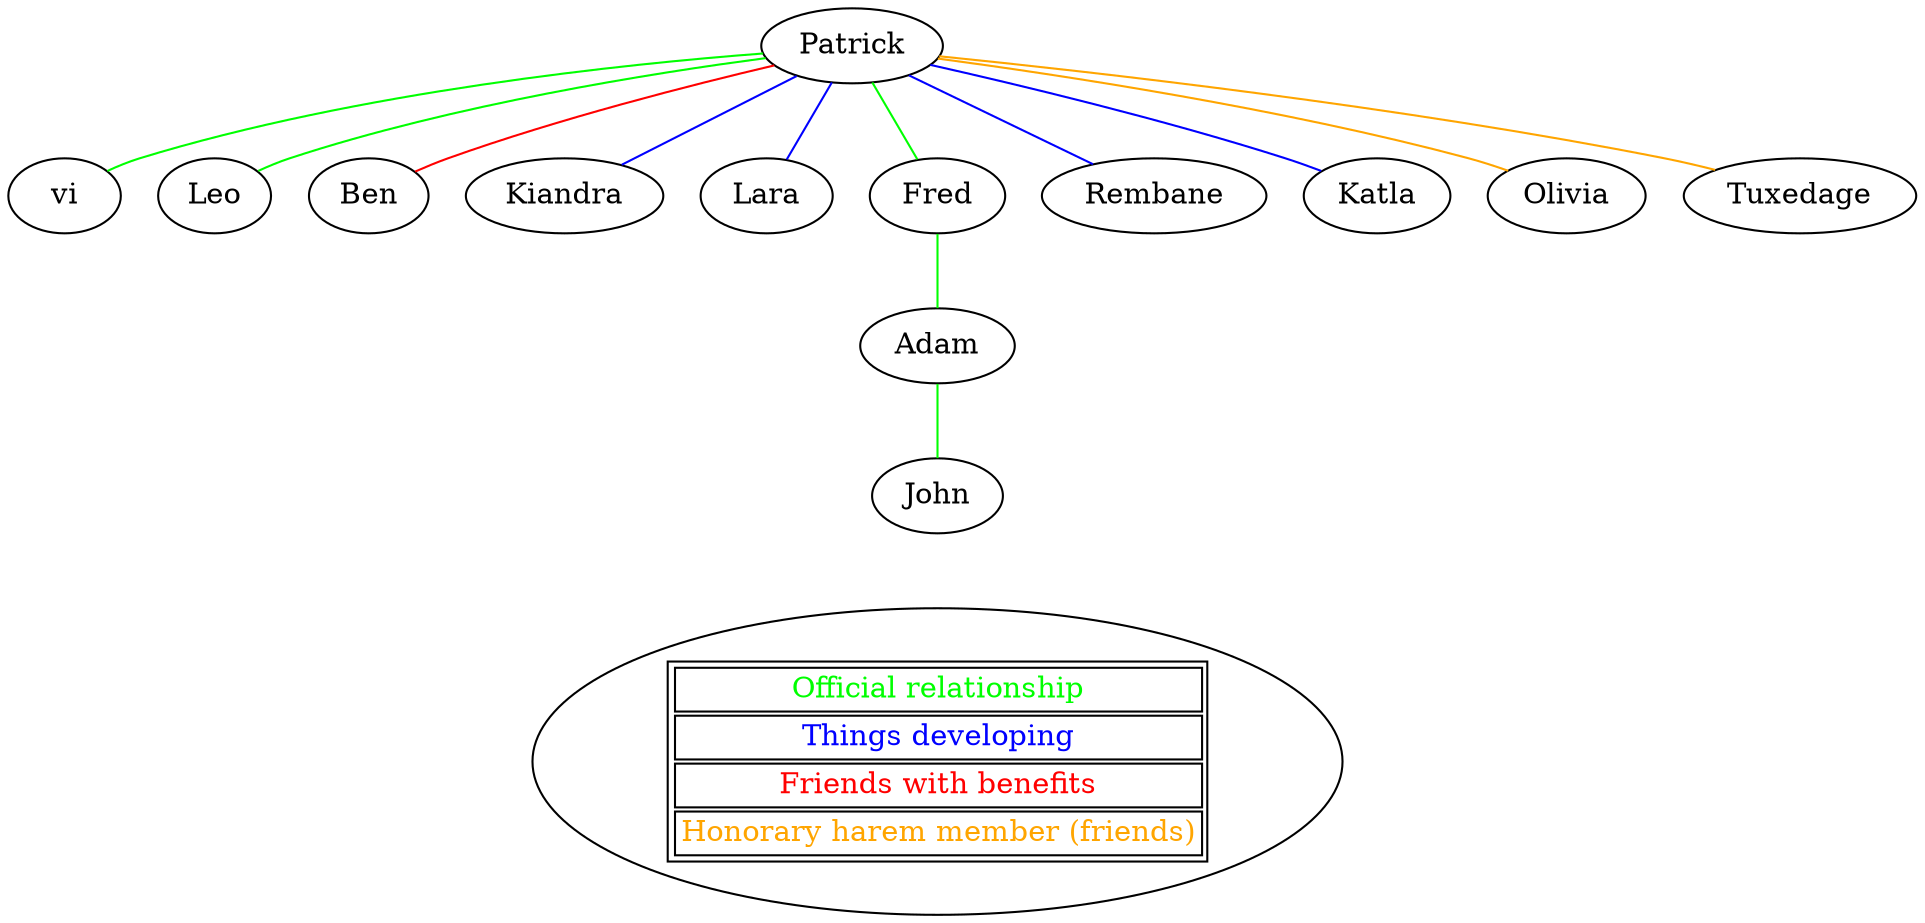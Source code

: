 graph harem {
  patrick [label="Patrick"]
  vi [label="vi"]
  patrick -- vi [color=green]
  leo [label="Leo"]
  patrick -- leo [color=green]
  ben [label="Ben"]
  patrick -- ben [color=red]
  kiandra [label="Kiandra"]
  patrick -- kiandra [color=blue]
  lara [label="Lara"]
  patrick -- lara [color=blue]
  fred [label="Fred"]
  patrick -- fred [color=green]
  adam [label="Adam"]
  john [label="John"]
  fred -- adam -- john [color=green]
  rembane [label="Rembane"]
  patrick -- rembane [color=blue]
  katla [label="Katla"]
  patrick -- katla [color=blue]
  olivia [label="Olivia"]
  patrick -- olivia [color=orange]
  tuxedage [label="Tuxedage"]
  patrick -- tuxedage [color=orange]
  { rank = sink;
    Legend [label=<
      <table>
        <tr><td><font color="green">Official relationship</font></td></tr>
        <tr><td><font color="blue">Things developing</font></td></tr>
        <tr><td><font color="red">Friends with benefits</font></td></tr>
        <tr><td><font color="orange">Honorary harem member (friends)</font></td></tr>
      </table>
    >];
  }
}
